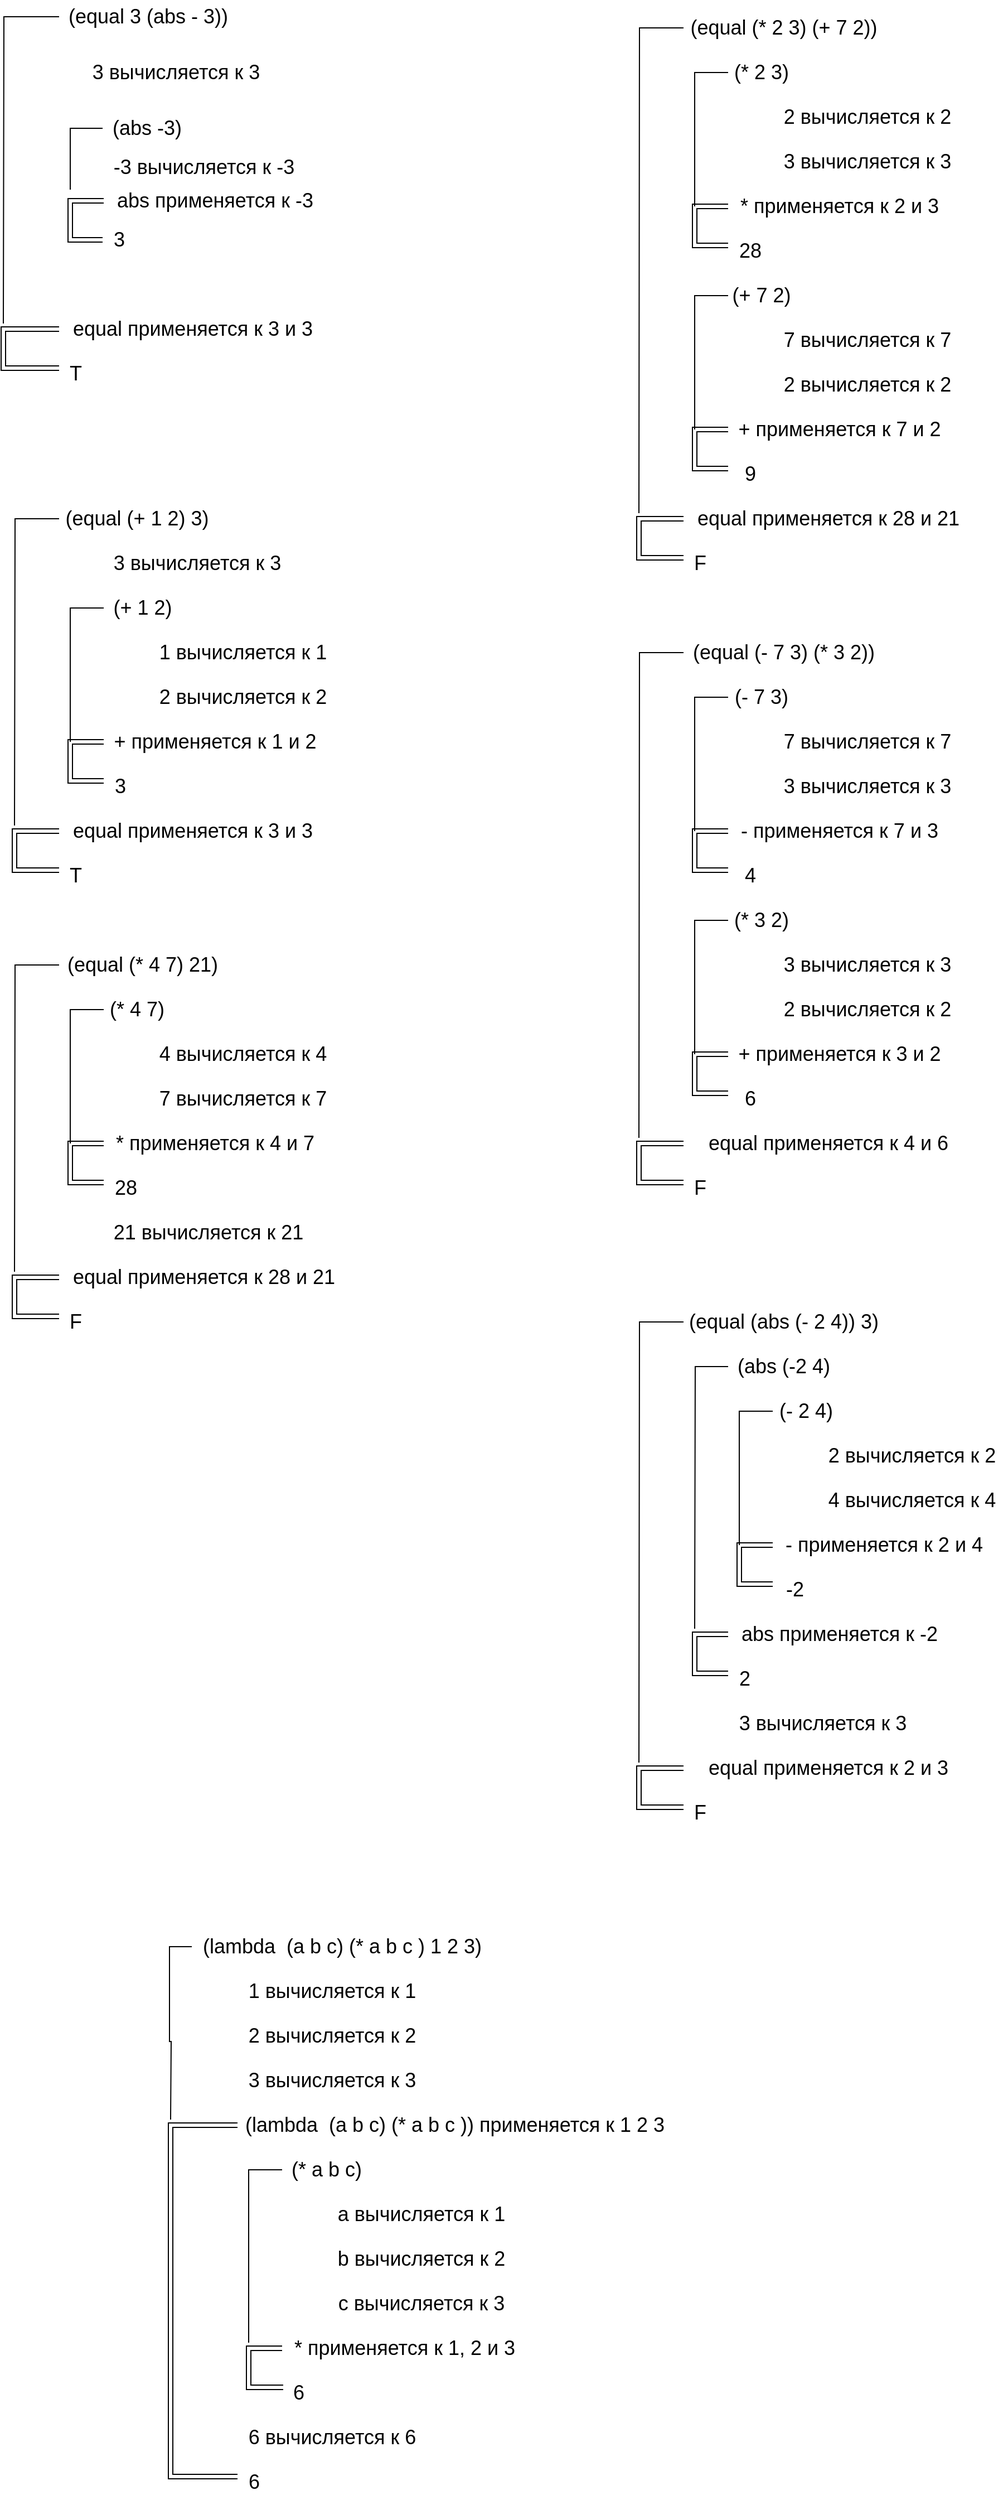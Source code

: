 <mxfile version="17.2.4" type="device"><diagram id="ROISpvMKPQw16h5jPvaJ" name="Page-1"><mxGraphModel dx="1106" dy="997" grid="1" gridSize="10" guides="1" tooltips="1" connect="1" arrows="1" fold="1" page="1" pageScale="1" pageWidth="827" pageHeight="1169" math="0" shadow="0"><root><mxCell id="0"/><mxCell id="1" parent="0"/><mxCell id="Rz5tw4DnMIs8wg3ovXk7-43" style="edgeStyle=orthogonalEdgeStyle;rounded=0;orthogonalLoop=1;jettySize=auto;html=1;strokeColor=default;endArrow=none;endFill=0;" parent="1" source="AVkqMGlQad5GE3Q78oWT-1" edge="1"><mxGeometry relative="1" as="geometry"><mxPoint x="310" y="770" as="targetPoint"/></mxGeometry></mxCell><mxCell id="AVkqMGlQad5GE3Q78oWT-1" value="(equal 3 (abs - 3))&lt;br style=&quot;font-size: 18px;&quot;&gt;" style="text;html=1;strokeColor=none;fillColor=none;align=center;verticalAlign=middle;whiteSpace=wrap;rounded=0;fontSize=18;" parent="1" vertex="1"><mxGeometry x="360" y="480" width="160" height="30" as="geometry"/></mxCell><mxCell id="Rz5tw4DnMIs8wg3ovXk7-50" style="edgeStyle=orthogonalEdgeStyle;rounded=0;orthogonalLoop=1;jettySize=auto;html=1;startArrow=none;startFill=0;endArrow=none;endFill=0;strokeColor=default;strokeWidth=1;" parent="1" source="AVkqMGlQad5GE3Q78oWT-2" edge="1"><mxGeometry relative="1" as="geometry"><mxPoint x="370" y="650" as="targetPoint"/><Array as="points"><mxPoint x="370" y="595"/><mxPoint x="370" y="640"/></Array></mxGeometry></mxCell><mxCell id="AVkqMGlQad5GE3Q78oWT-2" value="(abs -3)" style="text;html=1;strokeColor=none;fillColor=none;align=center;verticalAlign=middle;whiteSpace=wrap;rounded=0;fontSize=18;" parent="1" vertex="1"><mxGeometry x="399" y="580" width="80" height="30" as="geometry"/></mxCell><mxCell id="AVkqMGlQad5GE3Q78oWT-3" value="3 вычисляется к 3&lt;br style=&quot;font-size: 18px;&quot;&gt;" style="text;html=1;strokeColor=none;fillColor=none;align=center;verticalAlign=middle;whiteSpace=wrap;rounded=0;fontSize=18;" parent="1" vertex="1"><mxGeometry x="380" y="530" width="170" height="30" as="geometry"/></mxCell><mxCell id="Rz5tw4DnMIs8wg3ovXk7-49" style="edgeStyle=orthogonalEdgeStyle;rounded=0;orthogonalLoop=1;jettySize=auto;html=1;startArrow=open;endArrow=open;endFill=0;strokeColor=default;strokeWidth=1;startFill=0;shape=link;" parent="1" source="AVkqMGlQad5GE3Q78oWT-4" target="AVkqMGlQad5GE3Q78oWT-5" edge="1"><mxGeometry relative="1" as="geometry"><Array as="points"><mxPoint x="370" y="660"/><mxPoint x="370" y="695"/></Array></mxGeometry></mxCell><mxCell id="Rz5tw4DnMIs8wg3ovXk7-52" style="edgeStyle=orthogonalEdgeStyle;shape=link;rounded=0;orthogonalLoop=1;jettySize=auto;html=1;startArrow=none;startFill=0;endArrow=none;endFill=0;strokeColor=default;strokeWidth=1;" parent="1" source="AVkqMGlQad5GE3Q78oWT-4" target="AVkqMGlQad5GE3Q78oWT-5" edge="1"><mxGeometry relative="1" as="geometry"><Array as="points"><mxPoint x="370" y="660"/><mxPoint x="370" y="695"/></Array></mxGeometry></mxCell><mxCell id="AVkqMGlQad5GE3Q78oWT-4" value="abs применяется к -3" style="text;html=1;strokeColor=none;fillColor=none;align=center;verticalAlign=middle;whiteSpace=wrap;rounded=0;fontSize=18;" parent="1" vertex="1"><mxGeometry x="400" y="645" width="200" height="30" as="geometry"/></mxCell><mxCell id="AVkqMGlQad5GE3Q78oWT-5" value="3" style="text;html=1;strokeColor=none;fillColor=none;align=center;verticalAlign=middle;whiteSpace=wrap;rounded=0;fontSize=18;" parent="1" vertex="1"><mxGeometry x="399" y="680" width="30" height="30" as="geometry"/></mxCell><mxCell id="AVkqMGlQad5GE3Q78oWT-6" value="equal применяется к 3 и 3" style="text;html=1;strokeColor=none;fillColor=none;align=center;verticalAlign=middle;whiteSpace=wrap;rounded=0;fontSize=18;" parent="1" vertex="1"><mxGeometry x="360" y="760" width="240" height="30" as="geometry"/></mxCell><mxCell id="AVkqMGlQad5GE3Q78oWT-11" style="edgeStyle=orthogonalEdgeStyle;rounded=0;orthogonalLoop=1;jettySize=auto;html=1;startArrow=open;startFill=0;endArrow=open;endFill=0;strokeColor=default;shape=link;" parent="1" source="AVkqMGlQad5GE3Q78oWT-8" target="AVkqMGlQad5GE3Q78oWT-6" edge="1"><mxGeometry relative="1" as="geometry"><Array as="points"><mxPoint x="310" y="810"/><mxPoint x="310" y="775"/></Array></mxGeometry></mxCell><mxCell id="AVkqMGlQad5GE3Q78oWT-8" value="T" style="text;html=1;strokeColor=none;fillColor=none;align=center;verticalAlign=middle;whiteSpace=wrap;rounded=0;fontSize=18;" parent="1" vertex="1"><mxGeometry x="360" y="800" width="30" height="30" as="geometry"/></mxCell><mxCell id="AVkqMGlQad5GE3Q78oWT-15" value="-3 вычисляется к -3" style="text;html=1;strokeColor=none;fillColor=none;align=center;verticalAlign=middle;whiteSpace=wrap;rounded=0;fontSize=18;" parent="1" vertex="1"><mxGeometry x="400" y="615" width="180" height="30" as="geometry"/></mxCell><mxCell id="Rz5tw4DnMIs8wg3ovXk7-55" style="edgeStyle=orthogonalEdgeStyle;rounded=0;orthogonalLoop=1;jettySize=auto;html=1;startArrow=none;startFill=0;endArrow=none;endFill=0;strokeColor=default;strokeWidth=1;" parent="1" source="Rz5tw4DnMIs8wg3ovXk7-16" edge="1"><mxGeometry relative="1" as="geometry"><mxPoint x="320" y="1220" as="targetPoint"/></mxGeometry></mxCell><mxCell id="Rz5tw4DnMIs8wg3ovXk7-16" value="(equal (+ 1 2) 3)" style="text;html=1;strokeColor=none;fillColor=none;align=center;verticalAlign=middle;whiteSpace=wrap;rounded=0;fontSize=18;" parent="1" vertex="1"><mxGeometry x="360" y="930" width="140" height="30" as="geometry"/></mxCell><mxCell id="Rz5tw4DnMIs8wg3ovXk7-19" value="3 вычисляется к 3&lt;br style=&quot;font-size: 18px;&quot;&gt;" style="text;html=1;strokeColor=none;fillColor=none;align=center;verticalAlign=middle;whiteSpace=wrap;rounded=0;fontSize=18;" parent="1" vertex="1"><mxGeometry x="399" y="970" width="170" height="30" as="geometry"/></mxCell><mxCell id="Rz5tw4DnMIs8wg3ovXk7-42" style="edgeStyle=orthogonalEdgeStyle;rounded=0;orthogonalLoop=1;jettySize=auto;html=1;endArrow=none;endFill=0;" parent="1" source="Rz5tw4DnMIs8wg3ovXk7-31" edge="1"><mxGeometry relative="1" as="geometry"><mxPoint x="370" y="1140" as="targetPoint"/><Array as="points"><mxPoint x="370" y="1025"/><mxPoint x="370" y="1145"/></Array></mxGeometry></mxCell><mxCell id="Rz5tw4DnMIs8wg3ovXk7-31" value="(+ 1 2)" style="text;html=1;strokeColor=none;fillColor=none;align=center;verticalAlign=middle;whiteSpace=wrap;rounded=0;fontSize=18;" parent="1" vertex="1"><mxGeometry x="400" y="1010" width="70" height="30" as="geometry"/></mxCell><mxCell id="Rz5tw4DnMIs8wg3ovXk7-32" value="1 вычисляется к 1&lt;span style=&quot;color: rgba(0 , 0 , 0 , 0) ; font-family: monospace ; font-size: 0px&quot;&gt;%3CmxGraphModel%3E%3Croot%3E%3CmxCell%20id%3D%220%22%2F%3E%3CmxCell%20id%3D%221%22%20parent%3D%220%22%2F%3E%3CmxCell%20id%3D%222%22%20value%3D%223%20%D0%B2%D1%8B%D1%87%D0%B8%D1%81%D0%BB%D1%8F%D0%B5%D1%82%D1%81%D1%8F%20%D0%BA%203%26lt%3Bbr%20style%3D%26quot%3Bfont-size%3A%2018px%3B%26quot%3B%26gt%3B%22%20style%3D%22text%3Bhtml%3D1%3BstrokeColor%3Dnone%3BfillColor%3Dnone%3Balign%3Dcenter%3BverticalAlign%3Dmiddle%3BwhiteSpace%3Dwrap%3Brounded%3D0%3BfontSize%3D18%3B%22%20vertex%3D%221%22%20parent%3D%221%22%3E%3CmxGeometry%20x%3D%22400%22%20y%3D%221010%22%20width%3D%22170%22%20height%3D%2230%22%20as%3D%22geometry%22%2F%3E%3C%2FmxCell%3E%3C%2Froot%3E%3C%2FmxGraphModel%3E&lt;/span&gt;" style="text;html=1;strokeColor=none;fillColor=none;align=center;verticalAlign=middle;whiteSpace=wrap;rounded=0;fontSize=18;" parent="1" vertex="1"><mxGeometry x="440" y="1050" width="170" height="30" as="geometry"/></mxCell><mxCell id="Rz5tw4DnMIs8wg3ovXk7-33" value="2 вычисляется к 2" style="text;html=1;strokeColor=none;fillColor=none;align=center;verticalAlign=middle;whiteSpace=wrap;rounded=0;fontSize=18;" parent="1" vertex="1"><mxGeometry x="440" y="1090" width="170" height="30" as="geometry"/></mxCell><mxCell id="Rz5tw4DnMIs8wg3ovXk7-53" style="edgeStyle=orthogonalEdgeStyle;shape=link;rounded=0;orthogonalLoop=1;jettySize=auto;html=1;startArrow=classicThin;startFill=1;endArrow=classic;endFill=1;strokeColor=default;strokeWidth=1;" parent="1" source="Rz5tw4DnMIs8wg3ovXk7-34" target="Rz5tw4DnMIs8wg3ovXk7-35" edge="1"><mxGeometry relative="1" as="geometry"><Array as="points"><mxPoint x="370" y="1145"/><mxPoint x="370" y="1180"/></Array></mxGeometry></mxCell><mxCell id="Rz5tw4DnMIs8wg3ovXk7-34" value="+ применяется к 1 и 2" style="text;html=1;strokeColor=none;fillColor=none;align=center;verticalAlign=middle;whiteSpace=wrap;rounded=0;fontSize=18;" parent="1" vertex="1"><mxGeometry x="400" y="1130" width="200" height="30" as="geometry"/></mxCell><mxCell id="Rz5tw4DnMIs8wg3ovXk7-35" value="3" style="text;html=1;strokeColor=none;fillColor=none;align=center;verticalAlign=middle;whiteSpace=wrap;rounded=0;fontSize=18;" parent="1" vertex="1"><mxGeometry x="400" y="1170" width="30" height="30" as="geometry"/></mxCell><mxCell id="Rz5tw4DnMIs8wg3ovXk7-54" style="edgeStyle=orthogonalEdgeStyle;shape=link;rounded=0;orthogonalLoop=1;jettySize=auto;html=1;startArrow=classicThin;startFill=1;endArrow=none;endFill=0;strokeColor=default;strokeWidth=1;" parent="1" source="Rz5tw4DnMIs8wg3ovXk7-36" target="Rz5tw4DnMIs8wg3ovXk7-38" edge="1"><mxGeometry relative="1" as="geometry"><Array as="points"><mxPoint x="320" y="1225"/><mxPoint x="320" y="1260"/></Array></mxGeometry></mxCell><mxCell id="Rz5tw4DnMIs8wg3ovXk7-36" value="equal применяется к 3 и 3" style="text;html=1;strokeColor=none;fillColor=none;align=center;verticalAlign=middle;whiteSpace=wrap;rounded=0;fontSize=18;" parent="1" vertex="1"><mxGeometry x="360" y="1210" width="240" height="30" as="geometry"/></mxCell><mxCell id="Rz5tw4DnMIs8wg3ovXk7-38" value="T" style="text;html=1;strokeColor=none;fillColor=none;align=center;verticalAlign=middle;whiteSpace=wrap;rounded=0;fontSize=18;" parent="1" vertex="1"><mxGeometry x="360" y="1250" width="30" height="30" as="geometry"/></mxCell><mxCell id="Rz5tw4DnMIs8wg3ovXk7-56" style="edgeStyle=orthogonalEdgeStyle;rounded=0;orthogonalLoop=1;jettySize=auto;html=1;startArrow=none;startFill=0;endArrow=none;endFill=0;strokeColor=default;strokeWidth=1;" parent="1" source="Rz5tw4DnMIs8wg3ovXk7-57" edge="1"><mxGeometry relative="1" as="geometry"><mxPoint x="320" y="1620" as="targetPoint"/></mxGeometry></mxCell><mxCell id="Rz5tw4DnMIs8wg3ovXk7-57" value="(equal (* 4 7) 21)" style="text;html=1;strokeColor=none;fillColor=none;align=center;verticalAlign=middle;whiteSpace=wrap;rounded=0;fontSize=18;" parent="1" vertex="1"><mxGeometry x="360" y="1330" width="150" height="30" as="geometry"/></mxCell><mxCell id="Rz5tw4DnMIs8wg3ovXk7-58" value="21 вычисляется к 21" style="text;html=1;strokeColor=none;fillColor=none;align=center;verticalAlign=middle;whiteSpace=wrap;rounded=0;fontSize=18;" parent="1" vertex="1"><mxGeometry x="399" y="1570" width="190" height="30" as="geometry"/></mxCell><mxCell id="Rz5tw4DnMIs8wg3ovXk7-59" style="edgeStyle=orthogonalEdgeStyle;rounded=0;orthogonalLoop=1;jettySize=auto;html=1;endArrow=none;endFill=0;" parent="1" source="Rz5tw4DnMIs8wg3ovXk7-60" edge="1"><mxGeometry relative="1" as="geometry"><mxPoint x="370" y="1500" as="targetPoint"/><Array as="points"><mxPoint x="370" y="1385"/><mxPoint x="370" y="1505"/></Array></mxGeometry></mxCell><mxCell id="Rz5tw4DnMIs8wg3ovXk7-60" value="(* 4 7)" style="text;html=1;strokeColor=none;fillColor=none;align=center;verticalAlign=middle;whiteSpace=wrap;rounded=0;fontSize=18;" parent="1" vertex="1"><mxGeometry x="400" y="1370" width="60" height="30" as="geometry"/></mxCell><mxCell id="Rz5tw4DnMIs8wg3ovXk7-61" value="4 вычисляется к 4" style="text;html=1;strokeColor=none;fillColor=none;align=center;verticalAlign=middle;whiteSpace=wrap;rounded=0;fontSize=18;" parent="1" vertex="1"><mxGeometry x="440" y="1410" width="170" height="30" as="geometry"/></mxCell><mxCell id="Rz5tw4DnMIs8wg3ovXk7-62" value="7 вычисляется к 7" style="text;html=1;strokeColor=none;fillColor=none;align=center;verticalAlign=middle;whiteSpace=wrap;rounded=0;fontSize=18;" parent="1" vertex="1"><mxGeometry x="440" y="1450" width="170" height="30" as="geometry"/></mxCell><mxCell id="Rz5tw4DnMIs8wg3ovXk7-63" style="edgeStyle=orthogonalEdgeStyle;shape=link;rounded=0;orthogonalLoop=1;jettySize=auto;html=1;startArrow=classicThin;startFill=1;endArrow=classic;endFill=1;strokeColor=default;strokeWidth=1;" parent="1" source="Rz5tw4DnMIs8wg3ovXk7-64" target="Rz5tw4DnMIs8wg3ovXk7-65" edge="1"><mxGeometry relative="1" as="geometry"><Array as="points"><mxPoint x="370" y="1505"/><mxPoint x="370" y="1540"/></Array></mxGeometry></mxCell><mxCell id="Rz5tw4DnMIs8wg3ovXk7-64" value="* применяется к 4 и 7" style="text;html=1;strokeColor=none;fillColor=none;align=center;verticalAlign=middle;whiteSpace=wrap;rounded=0;fontSize=18;" parent="1" vertex="1"><mxGeometry x="400" y="1490" width="200" height="30" as="geometry"/></mxCell><mxCell id="Rz5tw4DnMIs8wg3ovXk7-65" value="28" style="text;html=1;strokeColor=none;fillColor=none;align=center;verticalAlign=middle;whiteSpace=wrap;rounded=0;fontSize=18;" parent="1" vertex="1"><mxGeometry x="400" y="1530" width="40" height="30" as="geometry"/></mxCell><mxCell id="Rz5tw4DnMIs8wg3ovXk7-66" style="edgeStyle=orthogonalEdgeStyle;shape=link;rounded=0;orthogonalLoop=1;jettySize=auto;html=1;startArrow=classicThin;startFill=1;endArrow=none;endFill=0;strokeColor=default;strokeWidth=1;" parent="1" source="Rz5tw4DnMIs8wg3ovXk7-67" target="Rz5tw4DnMIs8wg3ovXk7-68" edge="1"><mxGeometry relative="1" as="geometry"><Array as="points"><mxPoint x="320" y="1625"/><mxPoint x="320" y="1660"/></Array></mxGeometry></mxCell><mxCell id="Rz5tw4DnMIs8wg3ovXk7-67" value="equal применяется к 28 и 21" style="text;html=1;strokeColor=none;fillColor=none;align=center;verticalAlign=middle;whiteSpace=wrap;rounded=0;fontSize=18;" parent="1" vertex="1"><mxGeometry x="360" y="1610" width="260" height="30" as="geometry"/></mxCell><mxCell id="Rz5tw4DnMIs8wg3ovXk7-68" value="F" style="text;html=1;strokeColor=none;fillColor=none;align=center;verticalAlign=middle;whiteSpace=wrap;rounded=0;fontSize=18;" parent="1" vertex="1"><mxGeometry x="360" y="1650" width="30" height="30" as="geometry"/></mxCell><mxCell id="Rz5tw4DnMIs8wg3ovXk7-69" style="edgeStyle=orthogonalEdgeStyle;rounded=0;orthogonalLoop=1;jettySize=auto;html=1;startArrow=none;startFill=0;endArrow=none;endFill=0;strokeColor=default;strokeWidth=1;" parent="1" source="Rz5tw4DnMIs8wg3ovXk7-70" edge="1"><mxGeometry relative="1" as="geometry"><mxPoint x="880" y="940" as="targetPoint"/></mxGeometry></mxCell><mxCell id="Rz5tw4DnMIs8wg3ovXk7-70" value="(equal (* 2 3) (+ 7 2))" style="text;html=1;strokeColor=none;fillColor=none;align=center;verticalAlign=middle;whiteSpace=wrap;rounded=0;fontSize=18;" parent="1" vertex="1"><mxGeometry x="920" y="490" width="180" height="30" as="geometry"/></mxCell><mxCell id="Rz5tw4DnMIs8wg3ovXk7-72" style="edgeStyle=orthogonalEdgeStyle;rounded=0;orthogonalLoop=1;jettySize=auto;html=1;endArrow=none;endFill=0;" parent="1" source="Rz5tw4DnMIs8wg3ovXk7-73" edge="1"><mxGeometry relative="1" as="geometry"><mxPoint x="930" y="860" as="targetPoint"/><Array as="points"><mxPoint x="930" y="745"/><mxPoint x="930" y="865"/></Array></mxGeometry></mxCell><mxCell id="Rz5tw4DnMIs8wg3ovXk7-73" value="(+ 7 2)" style="text;html=1;strokeColor=none;fillColor=none;align=center;verticalAlign=middle;whiteSpace=wrap;rounded=0;fontSize=18;" parent="1" vertex="1"><mxGeometry x="960" y="730" width="60" height="30" as="geometry"/></mxCell><mxCell id="Rz5tw4DnMIs8wg3ovXk7-74" value="7 вычисляется к 7" style="text;html=1;strokeColor=none;fillColor=none;align=center;verticalAlign=middle;whiteSpace=wrap;rounded=0;fontSize=18;" parent="1" vertex="1"><mxGeometry x="1000" y="770" width="170" height="30" as="geometry"/></mxCell><mxCell id="Rz5tw4DnMIs8wg3ovXk7-75" value="2 вычисляется к 2" style="text;html=1;strokeColor=none;fillColor=none;align=center;verticalAlign=middle;whiteSpace=wrap;rounded=0;fontSize=18;" parent="1" vertex="1"><mxGeometry x="1000" y="810" width="170" height="30" as="geometry"/></mxCell><mxCell id="Rz5tw4DnMIs8wg3ovXk7-76" style="edgeStyle=orthogonalEdgeStyle;shape=link;rounded=0;orthogonalLoop=1;jettySize=auto;html=1;startArrow=classicThin;startFill=1;endArrow=classic;endFill=1;strokeColor=default;strokeWidth=1;" parent="1" source="Rz5tw4DnMIs8wg3ovXk7-77" target="Rz5tw4DnMIs8wg3ovXk7-78" edge="1"><mxGeometry relative="1" as="geometry"><Array as="points"><mxPoint x="930" y="865"/><mxPoint x="930" y="900"/></Array></mxGeometry></mxCell><mxCell id="Rz5tw4DnMIs8wg3ovXk7-77" value="+ применяется к 7 и 2" style="text;html=1;strokeColor=none;fillColor=none;align=center;verticalAlign=middle;whiteSpace=wrap;rounded=0;fontSize=18;" parent="1" vertex="1"><mxGeometry x="960" y="850" width="200" height="30" as="geometry"/></mxCell><mxCell id="Rz5tw4DnMIs8wg3ovXk7-78" value="9" style="text;html=1;strokeColor=none;fillColor=none;align=center;verticalAlign=middle;whiteSpace=wrap;rounded=0;fontSize=18;" parent="1" vertex="1"><mxGeometry x="960" y="890" width="40" height="30" as="geometry"/></mxCell><mxCell id="Rz5tw4DnMIs8wg3ovXk7-79" style="edgeStyle=orthogonalEdgeStyle;shape=link;rounded=0;orthogonalLoop=1;jettySize=auto;html=1;startArrow=classicThin;startFill=1;endArrow=none;endFill=0;strokeColor=default;strokeWidth=1;" parent="1" source="Rz5tw4DnMIs8wg3ovXk7-80" target="Rz5tw4DnMIs8wg3ovXk7-81" edge="1"><mxGeometry relative="1" as="geometry"><Array as="points"><mxPoint x="880" y="945"/><mxPoint x="880" y="980"/></Array></mxGeometry></mxCell><mxCell id="Rz5tw4DnMIs8wg3ovXk7-80" value="equal применяется к 28 и 21" style="text;html=1;strokeColor=none;fillColor=none;align=center;verticalAlign=middle;whiteSpace=wrap;rounded=0;fontSize=18;" parent="1" vertex="1"><mxGeometry x="920" y="930" width="260" height="30" as="geometry"/></mxCell><mxCell id="Rz5tw4DnMIs8wg3ovXk7-81" value="F" style="text;html=1;strokeColor=none;fillColor=none;align=center;verticalAlign=middle;whiteSpace=wrap;rounded=0;fontSize=18;" parent="1" vertex="1"><mxGeometry x="920" y="970" width="30" height="30" as="geometry"/></mxCell><mxCell id="Rz5tw4DnMIs8wg3ovXk7-94" style="edgeStyle=orthogonalEdgeStyle;rounded=0;orthogonalLoop=1;jettySize=auto;html=1;endArrow=none;endFill=0;" parent="1" source="Rz5tw4DnMIs8wg3ovXk7-95" edge="1"><mxGeometry relative="1" as="geometry"><mxPoint x="930" y="660" as="targetPoint"/><Array as="points"><mxPoint x="930" y="545"/><mxPoint x="930" y="665"/></Array></mxGeometry></mxCell><mxCell id="Rz5tw4DnMIs8wg3ovXk7-95" value="(* 2 3)" style="text;html=1;strokeColor=none;fillColor=none;align=center;verticalAlign=middle;whiteSpace=wrap;rounded=0;fontSize=18;" parent="1" vertex="1"><mxGeometry x="960" y="530" width="60" height="30" as="geometry"/></mxCell><mxCell id="Rz5tw4DnMIs8wg3ovXk7-96" value="2 вычисляется к 2" style="text;html=1;strokeColor=none;fillColor=none;align=center;verticalAlign=middle;whiteSpace=wrap;rounded=0;fontSize=18;" parent="1" vertex="1"><mxGeometry x="1000" y="570" width="170" height="30" as="geometry"/></mxCell><mxCell id="Rz5tw4DnMIs8wg3ovXk7-97" value="3 вычисляется к 3" style="text;html=1;strokeColor=none;fillColor=none;align=center;verticalAlign=middle;whiteSpace=wrap;rounded=0;fontSize=18;" parent="1" vertex="1"><mxGeometry x="1000" y="610" width="170" height="30" as="geometry"/></mxCell><mxCell id="Rz5tw4DnMIs8wg3ovXk7-98" style="edgeStyle=orthogonalEdgeStyle;shape=link;rounded=0;orthogonalLoop=1;jettySize=auto;html=1;startArrow=classicThin;startFill=1;endArrow=classic;endFill=1;strokeColor=default;strokeWidth=1;" parent="1" source="Rz5tw4DnMIs8wg3ovXk7-99" target="Rz5tw4DnMIs8wg3ovXk7-100" edge="1"><mxGeometry relative="1" as="geometry"><Array as="points"><mxPoint x="930" y="665"/><mxPoint x="930" y="700"/></Array></mxGeometry></mxCell><mxCell id="Rz5tw4DnMIs8wg3ovXk7-99" value="* применяется к 2 и 3" style="text;html=1;strokeColor=none;fillColor=none;align=center;verticalAlign=middle;whiteSpace=wrap;rounded=0;fontSize=18;" parent="1" vertex="1"><mxGeometry x="960" y="650" width="200" height="30" as="geometry"/></mxCell><mxCell id="Rz5tw4DnMIs8wg3ovXk7-100" value="28" style="text;html=1;strokeColor=none;fillColor=none;align=center;verticalAlign=middle;whiteSpace=wrap;rounded=0;fontSize=18;" parent="1" vertex="1"><mxGeometry x="960" y="690" width="40" height="30" as="geometry"/></mxCell><mxCell id="DHN3uFM4nu3a-Ts_xBL2-1" style="edgeStyle=orthogonalEdgeStyle;rounded=0;orthogonalLoop=1;jettySize=auto;html=1;startArrow=none;startFill=0;endArrow=none;endFill=0;strokeColor=default;strokeWidth=1;" parent="1" source="DHN3uFM4nu3a-Ts_xBL2-2" edge="1"><mxGeometry relative="1" as="geometry"><mxPoint x="880" y="1500" as="targetPoint"/></mxGeometry></mxCell><mxCell id="DHN3uFM4nu3a-Ts_xBL2-2" value="(equal (- 7 3) (* 3 2))" style="text;html=1;strokeColor=none;fillColor=none;align=center;verticalAlign=middle;whiteSpace=wrap;rounded=0;fontSize=18;" parent="1" vertex="1"><mxGeometry x="920" y="1050" width="180" height="30" as="geometry"/></mxCell><mxCell id="DHN3uFM4nu3a-Ts_xBL2-3" style="edgeStyle=orthogonalEdgeStyle;rounded=0;orthogonalLoop=1;jettySize=auto;html=1;endArrow=none;endFill=0;" parent="1" source="DHN3uFM4nu3a-Ts_xBL2-4" edge="1"><mxGeometry relative="1" as="geometry"><mxPoint x="930" y="1420" as="targetPoint"/><Array as="points"><mxPoint x="930" y="1305"/><mxPoint x="930" y="1425"/></Array></mxGeometry></mxCell><mxCell id="DHN3uFM4nu3a-Ts_xBL2-4" value="(* 3 2)" style="text;html=1;strokeColor=none;fillColor=none;align=center;verticalAlign=middle;whiteSpace=wrap;rounded=0;fontSize=18;" parent="1" vertex="1"><mxGeometry x="960" y="1290" width="60" height="30" as="geometry"/></mxCell><mxCell id="DHN3uFM4nu3a-Ts_xBL2-5" value="3 вычисляется к 3" style="text;html=1;strokeColor=none;fillColor=none;align=center;verticalAlign=middle;whiteSpace=wrap;rounded=0;fontSize=18;" parent="1" vertex="1"><mxGeometry x="1000" y="1330" width="170" height="30" as="geometry"/></mxCell><mxCell id="DHN3uFM4nu3a-Ts_xBL2-6" value="2 вычисляется к 2" style="text;html=1;strokeColor=none;fillColor=none;align=center;verticalAlign=middle;whiteSpace=wrap;rounded=0;fontSize=18;" parent="1" vertex="1"><mxGeometry x="1000" y="1370" width="170" height="30" as="geometry"/></mxCell><mxCell id="DHN3uFM4nu3a-Ts_xBL2-7" style="edgeStyle=orthogonalEdgeStyle;shape=link;rounded=0;orthogonalLoop=1;jettySize=auto;html=1;startArrow=classicThin;startFill=1;endArrow=classic;endFill=1;strokeColor=default;strokeWidth=1;" parent="1" source="DHN3uFM4nu3a-Ts_xBL2-8" target="DHN3uFM4nu3a-Ts_xBL2-9" edge="1"><mxGeometry relative="1" as="geometry"><Array as="points"><mxPoint x="930" y="1425"/><mxPoint x="930" y="1460"/></Array></mxGeometry></mxCell><mxCell id="DHN3uFM4nu3a-Ts_xBL2-8" value="+ применяется к 3 и 2" style="text;html=1;strokeColor=none;fillColor=none;align=center;verticalAlign=middle;whiteSpace=wrap;rounded=0;fontSize=18;" parent="1" vertex="1"><mxGeometry x="960" y="1410" width="200" height="30" as="geometry"/></mxCell><mxCell id="DHN3uFM4nu3a-Ts_xBL2-9" value="6" style="text;html=1;strokeColor=none;fillColor=none;align=center;verticalAlign=middle;whiteSpace=wrap;rounded=0;fontSize=18;" parent="1" vertex="1"><mxGeometry x="960" y="1450" width="40" height="30" as="geometry"/></mxCell><mxCell id="DHN3uFM4nu3a-Ts_xBL2-10" style="edgeStyle=orthogonalEdgeStyle;shape=link;rounded=0;orthogonalLoop=1;jettySize=auto;html=1;startArrow=classicThin;startFill=1;endArrow=none;endFill=0;strokeColor=default;strokeWidth=1;" parent="1" source="DHN3uFM4nu3a-Ts_xBL2-11" target="DHN3uFM4nu3a-Ts_xBL2-12" edge="1"><mxGeometry relative="1" as="geometry"><Array as="points"><mxPoint x="880" y="1505"/><mxPoint x="880" y="1540"/></Array></mxGeometry></mxCell><mxCell id="DHN3uFM4nu3a-Ts_xBL2-11" value="equal применяется к 4 и 6" style="text;html=1;strokeColor=none;fillColor=none;align=center;verticalAlign=middle;whiteSpace=wrap;rounded=0;fontSize=18;" parent="1" vertex="1"><mxGeometry x="920" y="1490" width="260" height="30" as="geometry"/></mxCell><mxCell id="DHN3uFM4nu3a-Ts_xBL2-12" value="F" style="text;html=1;strokeColor=none;fillColor=none;align=center;verticalAlign=middle;whiteSpace=wrap;rounded=0;fontSize=18;" parent="1" vertex="1"><mxGeometry x="920" y="1530" width="30" height="30" as="geometry"/></mxCell><mxCell id="DHN3uFM4nu3a-Ts_xBL2-13" style="edgeStyle=orthogonalEdgeStyle;rounded=0;orthogonalLoop=1;jettySize=auto;html=1;endArrow=none;endFill=0;" parent="1" source="DHN3uFM4nu3a-Ts_xBL2-14" edge="1"><mxGeometry relative="1" as="geometry"><mxPoint x="930" y="1220" as="targetPoint"/><Array as="points"><mxPoint x="930" y="1105"/><mxPoint x="930" y="1225"/></Array></mxGeometry></mxCell><mxCell id="DHN3uFM4nu3a-Ts_xBL2-14" value="(- 7 3)" style="text;html=1;strokeColor=none;fillColor=none;align=center;verticalAlign=middle;whiteSpace=wrap;rounded=0;fontSize=18;" parent="1" vertex="1"><mxGeometry x="960" y="1090" width="60" height="30" as="geometry"/></mxCell><mxCell id="DHN3uFM4nu3a-Ts_xBL2-15" value="7 вычисляется к 7" style="text;html=1;strokeColor=none;fillColor=none;align=center;verticalAlign=middle;whiteSpace=wrap;rounded=0;fontSize=18;" parent="1" vertex="1"><mxGeometry x="1000" y="1130" width="170" height="30" as="geometry"/></mxCell><mxCell id="DHN3uFM4nu3a-Ts_xBL2-16" value="3 вычисляется к 3" style="text;html=1;strokeColor=none;fillColor=none;align=center;verticalAlign=middle;whiteSpace=wrap;rounded=0;fontSize=18;" parent="1" vertex="1"><mxGeometry x="1000" y="1170" width="170" height="30" as="geometry"/></mxCell><mxCell id="DHN3uFM4nu3a-Ts_xBL2-17" style="edgeStyle=orthogonalEdgeStyle;shape=link;rounded=0;orthogonalLoop=1;jettySize=auto;html=1;startArrow=classicThin;startFill=1;endArrow=classic;endFill=1;strokeColor=default;strokeWidth=1;" parent="1" source="DHN3uFM4nu3a-Ts_xBL2-18" target="DHN3uFM4nu3a-Ts_xBL2-19" edge="1"><mxGeometry relative="1" as="geometry"><Array as="points"><mxPoint x="930" y="1225"/><mxPoint x="930" y="1260"/></Array></mxGeometry></mxCell><mxCell id="DHN3uFM4nu3a-Ts_xBL2-18" value="- применяется к 7 и 3" style="text;html=1;strokeColor=none;fillColor=none;align=center;verticalAlign=middle;whiteSpace=wrap;rounded=0;fontSize=18;" parent="1" vertex="1"><mxGeometry x="960" y="1210" width="200" height="30" as="geometry"/></mxCell><mxCell id="DHN3uFM4nu3a-Ts_xBL2-19" value="4" style="text;html=1;strokeColor=none;fillColor=none;align=center;verticalAlign=middle;whiteSpace=wrap;rounded=0;fontSize=18;" parent="1" vertex="1"><mxGeometry x="960" y="1250" width="40" height="30" as="geometry"/></mxCell><mxCell id="DHN3uFM4nu3a-Ts_xBL2-20" style="edgeStyle=orthogonalEdgeStyle;rounded=0;orthogonalLoop=1;jettySize=auto;html=1;startArrow=none;startFill=0;endArrow=none;endFill=0;strokeColor=default;strokeWidth=1;" parent="1" source="DHN3uFM4nu3a-Ts_xBL2-21" edge="1"><mxGeometry relative="1" as="geometry"><mxPoint x="880" y="2060" as="targetPoint"/></mxGeometry></mxCell><mxCell id="DHN3uFM4nu3a-Ts_xBL2-21" value="(equal (abs (- 2 4)) 3)" style="text;html=1;strokeColor=none;fillColor=none;align=center;verticalAlign=middle;whiteSpace=wrap;rounded=0;fontSize=18;" parent="1" vertex="1"><mxGeometry x="920" y="1650" width="180" height="30" as="geometry"/></mxCell><mxCell id="DHN3uFM4nu3a-Ts_xBL2-29" style="edgeStyle=orthogonalEdgeStyle;shape=link;rounded=0;orthogonalLoop=1;jettySize=auto;html=1;startArrow=classicThin;startFill=1;endArrow=none;endFill=0;strokeColor=default;strokeWidth=1;" parent="1" source="DHN3uFM4nu3a-Ts_xBL2-30" target="DHN3uFM4nu3a-Ts_xBL2-31" edge="1"><mxGeometry relative="1" as="geometry"><Array as="points"><mxPoint x="880" y="2065"/><mxPoint x="880" y="2100"/></Array></mxGeometry></mxCell><mxCell id="DHN3uFM4nu3a-Ts_xBL2-30" value="equal применяется к 2 и 3" style="text;html=1;strokeColor=none;fillColor=none;align=center;verticalAlign=middle;whiteSpace=wrap;rounded=0;fontSize=18;" parent="1" vertex="1"><mxGeometry x="920" y="2050" width="260" height="30" as="geometry"/></mxCell><mxCell id="DHN3uFM4nu3a-Ts_xBL2-31" value="F" style="text;html=1;strokeColor=none;fillColor=none;align=center;verticalAlign=middle;whiteSpace=wrap;rounded=0;fontSize=18;" parent="1" vertex="1"><mxGeometry x="920" y="2090" width="30" height="30" as="geometry"/></mxCell><mxCell id="DHN3uFM4nu3a-Ts_xBL2-32" style="edgeStyle=orthogonalEdgeStyle;rounded=0;orthogonalLoop=1;jettySize=auto;html=1;endArrow=none;endFill=0;" parent="1" source="DHN3uFM4nu3a-Ts_xBL2-33" edge="1"><mxGeometry relative="1" as="geometry"><mxPoint x="970" y="1860" as="targetPoint"/><Array as="points"><mxPoint x="970" y="1745"/><mxPoint x="970" y="1865"/></Array></mxGeometry></mxCell><mxCell id="DHN3uFM4nu3a-Ts_xBL2-33" value="(- 2 4)" style="text;html=1;strokeColor=none;fillColor=none;align=center;verticalAlign=middle;whiteSpace=wrap;rounded=0;fontSize=18;" parent="1" vertex="1"><mxGeometry x="1000" y="1730" width="60" height="30" as="geometry"/></mxCell><mxCell id="DHN3uFM4nu3a-Ts_xBL2-34" value="2 вычисляется к 2" style="text;html=1;strokeColor=none;fillColor=none;align=center;verticalAlign=middle;whiteSpace=wrap;rounded=0;fontSize=18;" parent="1" vertex="1"><mxGeometry x="1040" y="1770" width="170" height="30" as="geometry"/></mxCell><mxCell id="DHN3uFM4nu3a-Ts_xBL2-35" value="4 вычисляется к 4" style="text;html=1;strokeColor=none;fillColor=none;align=center;verticalAlign=middle;whiteSpace=wrap;rounded=0;fontSize=18;" parent="1" vertex="1"><mxGeometry x="1040" y="1810" width="170" height="30" as="geometry"/></mxCell><mxCell id="DHN3uFM4nu3a-Ts_xBL2-36" style="edgeStyle=orthogonalEdgeStyle;shape=link;rounded=0;orthogonalLoop=1;jettySize=auto;html=1;startArrow=classicThin;startFill=1;endArrow=classic;endFill=1;strokeColor=default;strokeWidth=1;" parent="1" source="DHN3uFM4nu3a-Ts_xBL2-37" target="DHN3uFM4nu3a-Ts_xBL2-38" edge="1"><mxGeometry relative="1" as="geometry"><Array as="points"><mxPoint x="970" y="1865"/><mxPoint x="970" y="1900"/></Array></mxGeometry></mxCell><mxCell id="DHN3uFM4nu3a-Ts_xBL2-37" value="- применяется к 2 и 4" style="text;html=1;strokeColor=none;fillColor=none;align=center;verticalAlign=middle;whiteSpace=wrap;rounded=0;fontSize=18;" parent="1" vertex="1"><mxGeometry x="1000" y="1850" width="200" height="30" as="geometry"/></mxCell><mxCell id="DHN3uFM4nu3a-Ts_xBL2-38" value="-2" style="text;html=1;strokeColor=none;fillColor=none;align=center;verticalAlign=middle;whiteSpace=wrap;rounded=0;fontSize=18;" parent="1" vertex="1"><mxGeometry x="1000" y="1890" width="40" height="30" as="geometry"/></mxCell><mxCell id="DHN3uFM4nu3a-Ts_xBL2-39" value="3 вычисляется к 3" style="text;html=1;strokeColor=none;fillColor=none;align=center;verticalAlign=middle;whiteSpace=wrap;rounded=0;fontSize=18;" parent="1" vertex="1"><mxGeometry x="960" y="2010" width="170" height="30" as="geometry"/></mxCell><mxCell id="DHN3uFM4nu3a-Ts_xBL2-47" style="edgeStyle=orthogonalEdgeStyle;rounded=0;orthogonalLoop=1;jettySize=auto;html=1;startArrow=none;startFill=0;endArrow=none;endFill=0;" parent="1" source="DHN3uFM4nu3a-Ts_xBL2-43" edge="1"><mxGeometry relative="1" as="geometry"><mxPoint x="930" y="1940" as="targetPoint"/></mxGeometry></mxCell><mxCell id="DHN3uFM4nu3a-Ts_xBL2-43" value="(abs (-2 4)" style="text;html=1;strokeColor=none;fillColor=none;align=center;verticalAlign=middle;whiteSpace=wrap;rounded=0;fontSize=18;" parent="1" vertex="1"><mxGeometry x="960" y="1690" width="100" height="30" as="geometry"/></mxCell><mxCell id="DHN3uFM4nu3a-Ts_xBL2-44" style="edgeStyle=orthogonalEdgeStyle;shape=link;rounded=0;orthogonalLoop=1;jettySize=auto;html=1;startArrow=classicThin;startFill=1;endArrow=classic;endFill=1;strokeColor=default;strokeWidth=1;" parent="1" source="DHN3uFM4nu3a-Ts_xBL2-45" target="DHN3uFM4nu3a-Ts_xBL2-46" edge="1"><mxGeometry relative="1" as="geometry"><Array as="points"><mxPoint x="930" y="1945"/><mxPoint x="930" y="1980"/></Array></mxGeometry></mxCell><mxCell id="DHN3uFM4nu3a-Ts_xBL2-45" value="abs применяется к -2" style="text;html=1;strokeColor=none;fillColor=none;align=center;verticalAlign=middle;whiteSpace=wrap;rounded=0;fontSize=18;" parent="1" vertex="1"><mxGeometry x="960" y="1930" width="200" height="30" as="geometry"/></mxCell><mxCell id="DHN3uFM4nu3a-Ts_xBL2-46" value="2" style="text;html=1;strokeColor=none;fillColor=none;align=center;verticalAlign=middle;whiteSpace=wrap;rounded=0;fontSize=18;" parent="1" vertex="1"><mxGeometry x="960" y="1970" width="30" height="30" as="geometry"/></mxCell><mxCell id="aWahN_O563lR95J6nJuV-2" value="(lambda&amp;nbsp; (a b c) (* a b c )) применяется к 1 2 3" style="text;html=1;strokeColor=none;fillColor=none;align=center;verticalAlign=middle;whiteSpace=wrap;rounded=0;fontSize=18;" vertex="1" parent="1"><mxGeometry x="520" y="2370" width="390" height="30" as="geometry"/></mxCell><mxCell id="aWahN_O563lR95J6nJuV-3" style="edgeStyle=orthogonalEdgeStyle;shape=link;rounded=0;orthogonalLoop=1;jettySize=auto;html=1;startArrow=classicThin;startFill=1;endArrow=none;endFill=0;strokeColor=default;strokeWidth=1;" edge="1" parent="1" source="aWahN_O563lR95J6nJuV-2" target="aWahN_O563lR95J6nJuV-5"><mxGeometry relative="1" as="geometry"><Array as="points"><mxPoint x="460" y="2385"/><mxPoint x="460" y="2700"/></Array></mxGeometry></mxCell><mxCell id="aWahN_O563lR95J6nJuV-5" value="6" style="text;html=1;strokeColor=none;fillColor=none;align=center;verticalAlign=middle;whiteSpace=wrap;rounded=0;fontSize=18;" vertex="1" parent="1"><mxGeometry x="520" y="2690" width="30" height="30" as="geometry"/></mxCell><mxCell id="aWahN_O563lR95J6nJuV-19" value="b вычисляется к 2" style="text;html=1;strokeColor=none;fillColor=none;align=center;verticalAlign=middle;whiteSpace=wrap;rounded=0;fontSize=18;" vertex="1" parent="1"><mxGeometry x="600" y="2490" width="170" height="30" as="geometry"/></mxCell><mxCell id="aWahN_O563lR95J6nJuV-20" value="а вычисляется к 1" style="text;html=1;strokeColor=none;fillColor=none;align=center;verticalAlign=middle;whiteSpace=wrap;rounded=0;fontSize=18;" vertex="1" parent="1"><mxGeometry x="600" y="2450" width="170" height="30" as="geometry"/></mxCell><mxCell id="aWahN_O563lR95J6nJuV-21" value="c вычисляется к 3" style="text;html=1;strokeColor=none;fillColor=none;align=center;verticalAlign=middle;whiteSpace=wrap;rounded=0;fontSize=18;" vertex="1" parent="1"><mxGeometry x="600" y="2530" width="170" height="30" as="geometry"/></mxCell><mxCell id="aWahN_O563lR95J6nJuV-32" style="edgeStyle=orthogonalEdgeStyle;rounded=0;orthogonalLoop=1;jettySize=auto;html=1;endArrow=none;endFill=0;" edge="1" parent="1" source="aWahN_O563lR95J6nJuV-22"><mxGeometry relative="1" as="geometry"><mxPoint x="530" y="2580" as="targetPoint"/><Array as="points"><mxPoint x="530" y="2425"/></Array></mxGeometry></mxCell><mxCell id="aWahN_O563lR95J6nJuV-22" value="(* a b c)" style="text;html=1;strokeColor=none;fillColor=none;align=center;verticalAlign=middle;whiteSpace=wrap;rounded=0;fontSize=18;" vertex="1" parent="1"><mxGeometry x="560" y="2410" width="80" height="30" as="geometry"/></mxCell><mxCell id="aWahN_O563lR95J6nJuV-29" style="edgeStyle=orthogonalEdgeStyle;shape=link;rounded=0;orthogonalLoop=1;jettySize=auto;html=1;startArrow=classicThin;startFill=1;endArrow=classic;endFill=1;strokeColor=default;strokeWidth=1;" edge="1" parent="1" source="aWahN_O563lR95J6nJuV-30"><mxGeometry relative="1" as="geometry"><Array as="points"><mxPoint x="530" y="2585"/><mxPoint x="530" y="2620"/></Array><mxPoint x="561" y="2620" as="targetPoint"/></mxGeometry></mxCell><mxCell id="aWahN_O563lR95J6nJuV-30" value="* применяется к 1, 2 и 3" style="text;html=1;strokeColor=none;fillColor=none;align=center;verticalAlign=middle;whiteSpace=wrap;rounded=0;fontSize=18;" vertex="1" parent="1"><mxGeometry x="560" y="2570" width="220" height="30" as="geometry"/></mxCell><mxCell id="aWahN_O563lR95J6nJuV-31" value="6" style="text;html=1;strokeColor=none;fillColor=none;align=center;verticalAlign=middle;whiteSpace=wrap;rounded=0;fontSize=18;" vertex="1" parent="1"><mxGeometry x="560" y="2610" width="30" height="30" as="geometry"/></mxCell><mxCell id="aWahN_O563lR95J6nJuV-33" value="6 вычисляется к 6" style="text;html=1;strokeColor=none;fillColor=none;align=center;verticalAlign=middle;whiteSpace=wrap;rounded=0;fontSize=18;" vertex="1" parent="1"><mxGeometry x="520" y="2650" width="170" height="30" as="geometry"/></mxCell><mxCell id="aWahN_O563lR95J6nJuV-34" value="2 вычисляется к 2" style="text;html=1;strokeColor=none;fillColor=none;align=center;verticalAlign=middle;whiteSpace=wrap;rounded=0;fontSize=18;" vertex="1" parent="1"><mxGeometry x="520" y="2290" width="170" height="30" as="geometry"/></mxCell><mxCell id="aWahN_O563lR95J6nJuV-35" value="1 вычисляется к 1" style="text;html=1;strokeColor=none;fillColor=none;align=center;verticalAlign=middle;whiteSpace=wrap;rounded=0;fontSize=18;" vertex="1" parent="1"><mxGeometry x="520" y="2250" width="170" height="30" as="geometry"/></mxCell><mxCell id="aWahN_O563lR95J6nJuV-36" value="3 вычисляется к 3" style="text;html=1;strokeColor=none;fillColor=none;align=center;verticalAlign=middle;whiteSpace=wrap;rounded=0;fontSize=18;" vertex="1" parent="1"><mxGeometry x="520" y="2330" width="170" height="30" as="geometry"/></mxCell><mxCell id="aWahN_O563lR95J6nJuV-38" style="edgeStyle=orthogonalEdgeStyle;rounded=0;orthogonalLoop=1;jettySize=auto;html=1;endArrow=none;endFill=0;" edge="1" parent="1" source="aWahN_O563lR95J6nJuV-37"><mxGeometry relative="1" as="geometry"><mxPoint x="460" y="2380" as="targetPoint"/></mxGeometry></mxCell><mxCell id="aWahN_O563lR95J6nJuV-37" value="(lambda&amp;nbsp; (a b c) (* a b c ) 1 2 3)" style="text;html=1;strokeColor=none;fillColor=none;align=center;verticalAlign=middle;whiteSpace=wrap;rounded=0;fontSize=18;" vertex="1" parent="1"><mxGeometry x="479" y="2210" width="270" height="30" as="geometry"/></mxCell></root></mxGraphModel></diagram></mxfile>